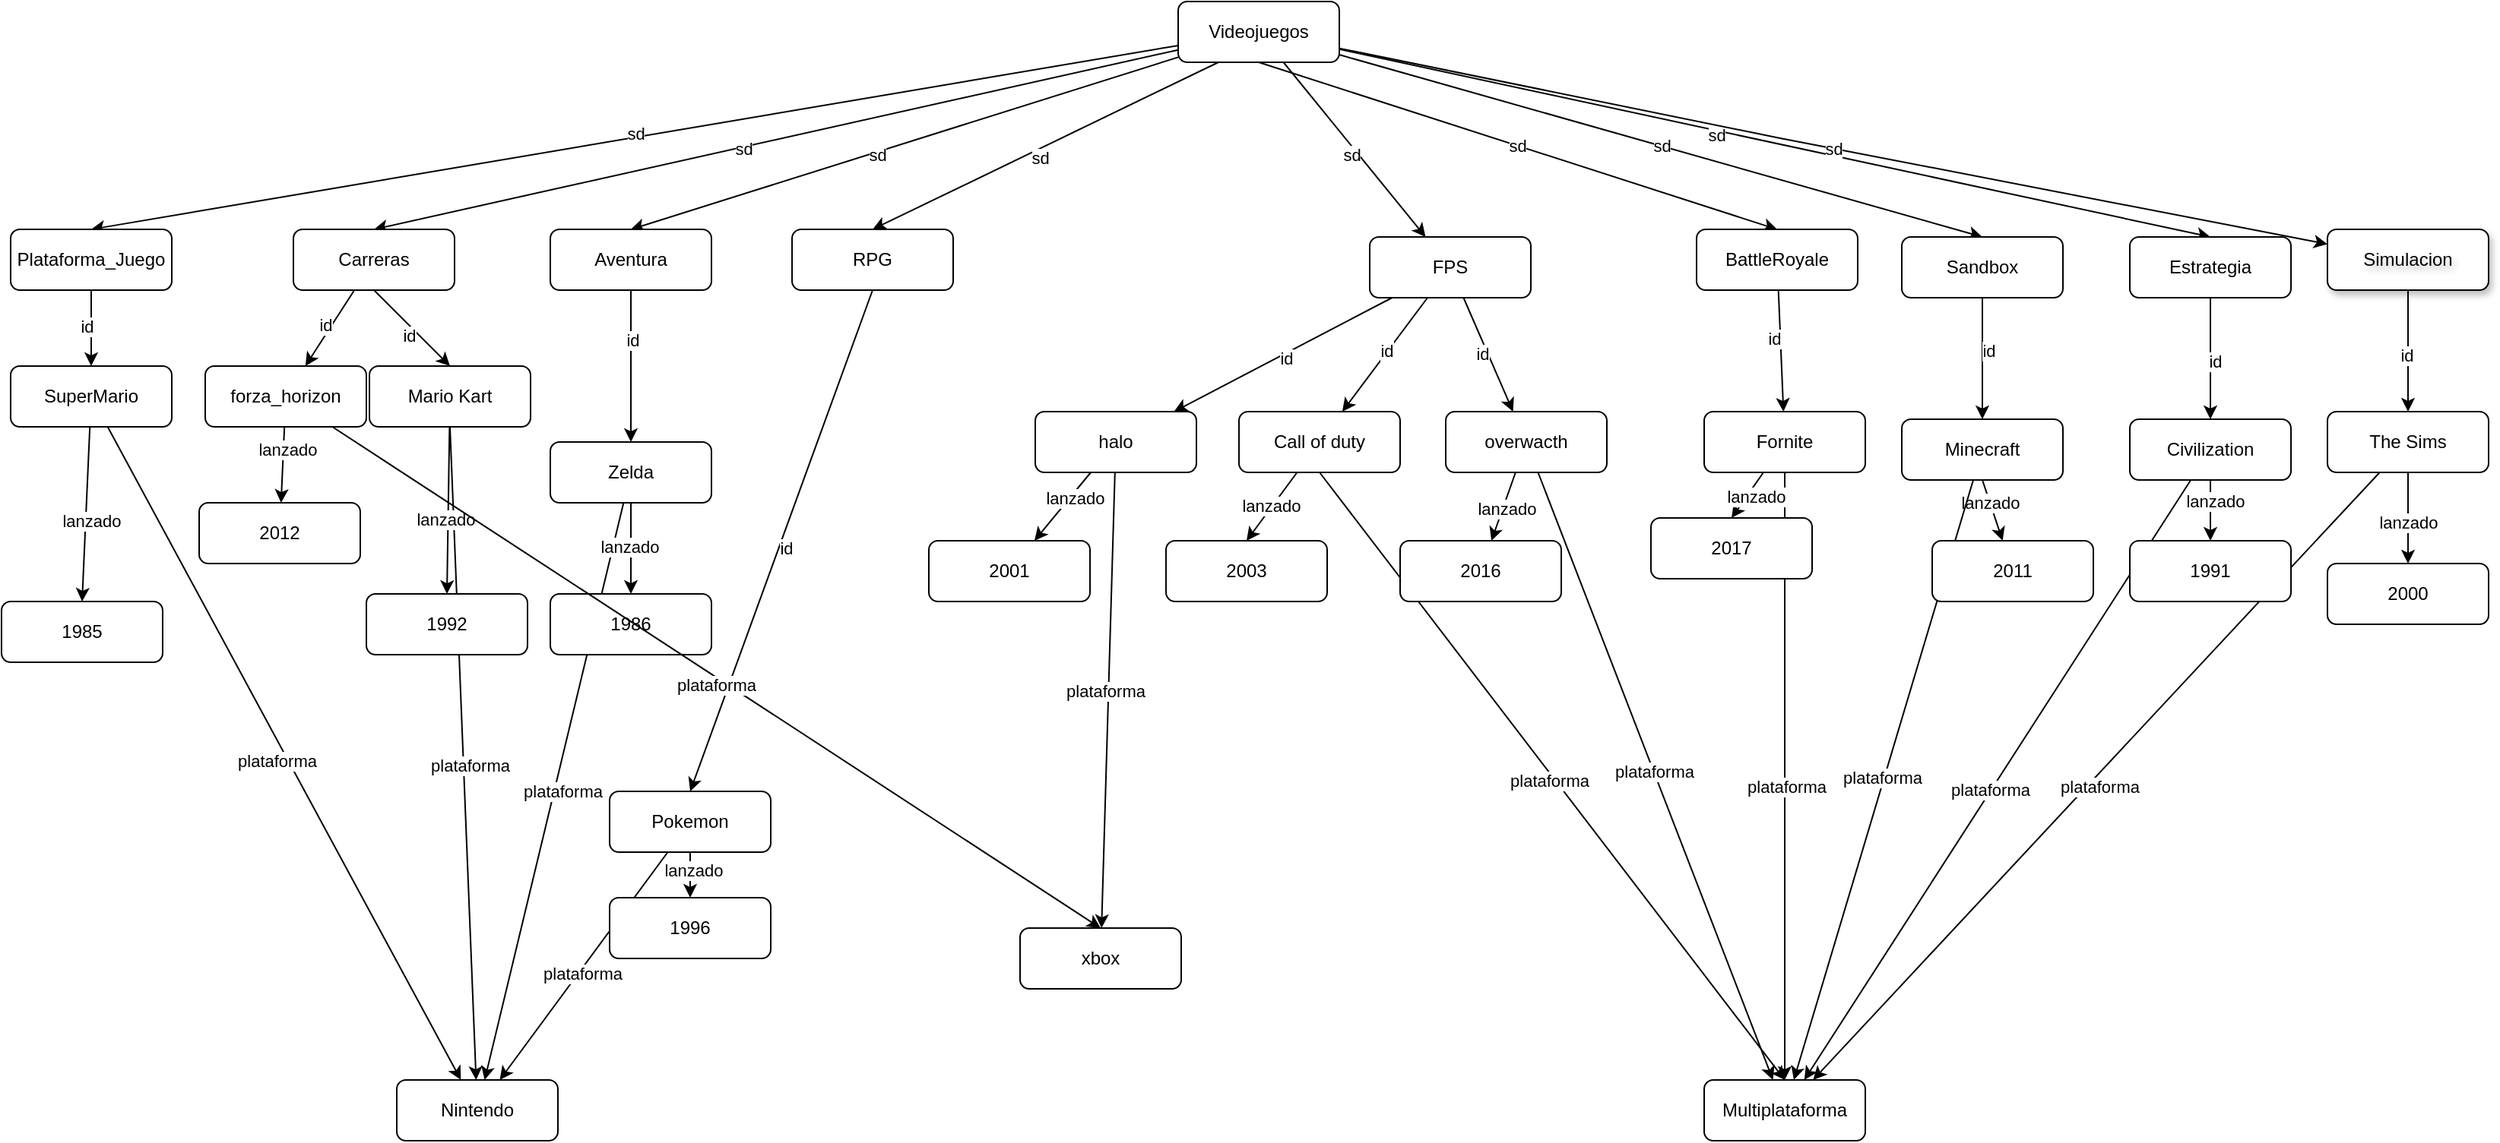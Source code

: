 <mxfile version="24.5.4" type="device">
  <diagram name="Página-1" id="hcWgy5PvwUK4jgUH3Iff">
    <mxGraphModel dx="2074" dy="1098" grid="1" gridSize="10" guides="1" tooltips="1" connect="1" arrows="1" fold="1" page="1" pageScale="1" pageWidth="1654" pageHeight="1169" math="0" shadow="0">
      <root>
        <mxCell id="0" />
        <mxCell id="1" parent="0" />
        <mxCell id="spRLWSc7RttgzbPWyASP-35" style="rounded=0;orthogonalLoop=1;jettySize=auto;html=1;entryX=0.5;entryY=0;entryDx=0;entryDy=0;" parent="1" source="spRLWSc7RttgzbPWyASP-1" target="spRLWSc7RttgzbPWyASP-2" edge="1">
          <mxGeometry relative="1" as="geometry">
            <mxPoint x="674" y="310" as="sourcePoint" />
          </mxGeometry>
        </mxCell>
        <mxCell id="7oj9rfEBmh7q5hDcnRv2-73" value="sd" style="edgeLabel;html=1;align=center;verticalAlign=middle;resizable=0;points=[];" parent="spRLWSc7RttgzbPWyASP-35" vertex="1" connectable="0">
          <mxGeometry x="-0.003" y="-3" relative="1" as="geometry">
            <mxPoint as="offset" />
          </mxGeometry>
        </mxCell>
        <mxCell id="spRLWSc7RttgzbPWyASP-36" style="rounded=0;orthogonalLoop=1;jettySize=auto;html=1;entryX=0.5;entryY=0;entryDx=0;entryDy=0;" parent="1" source="spRLWSc7RttgzbPWyASP-1" target="spRLWSc7RttgzbPWyASP-3" edge="1">
          <mxGeometry relative="1" as="geometry">
            <mxPoint x="674" y="310" as="sourcePoint" />
          </mxGeometry>
        </mxCell>
        <mxCell id="7oj9rfEBmh7q5hDcnRv2-74" value="sd" style="edgeLabel;html=1;align=center;verticalAlign=middle;resizable=0;points=[];" parent="spRLWSc7RttgzbPWyASP-36" vertex="1" connectable="0">
          <mxGeometry x="0.084" y="1" relative="1" as="geometry">
            <mxPoint as="offset" />
          </mxGeometry>
        </mxCell>
        <mxCell id="spRLWSc7RttgzbPWyASP-37" style="rounded=0;orthogonalLoop=1;jettySize=auto;html=1;entryX=0.5;entryY=0;entryDx=0;entryDy=0;" parent="1" source="spRLWSc7RttgzbPWyASP-1" target="spRLWSc7RttgzbPWyASP-4" edge="1">
          <mxGeometry relative="1" as="geometry">
            <mxPoint x="674" y="310" as="sourcePoint" />
          </mxGeometry>
        </mxCell>
        <mxCell id="7oj9rfEBmh7q5hDcnRv2-75" value="sd" style="edgeLabel;html=1;align=center;verticalAlign=middle;resizable=0;points=[];" parent="spRLWSc7RttgzbPWyASP-37" vertex="1" connectable="0">
          <mxGeometry x="0.106" y="2" relative="1" as="geometry">
            <mxPoint as="offset" />
          </mxGeometry>
        </mxCell>
        <mxCell id="spRLWSc7RttgzbPWyASP-38" style="rounded=0;orthogonalLoop=1;jettySize=auto;html=1;exitX=0.25;exitY=1;exitDx=0;exitDy=0;entryX=0.5;entryY=0;entryDx=0;entryDy=0;" parent="1" source="spRLWSc7RttgzbPWyASP-1" target="spRLWSc7RttgzbPWyASP-5" edge="1">
          <mxGeometry relative="1" as="geometry">
            <mxPoint x="674" y="310" as="sourcePoint" />
          </mxGeometry>
        </mxCell>
        <mxCell id="7oj9rfEBmh7q5hDcnRv2-76" value="sd" style="edgeLabel;html=1;align=center;verticalAlign=middle;resizable=0;points=[];" parent="spRLWSc7RttgzbPWyASP-38" vertex="1" connectable="0">
          <mxGeometry x="0.047" y="6" relative="1" as="geometry">
            <mxPoint x="-1" as="offset" />
          </mxGeometry>
        </mxCell>
        <mxCell id="spRLWSc7RttgzbPWyASP-40" value="sd" style="rounded=0;orthogonalLoop=1;jettySize=auto;html=1;entryX=0.5;entryY=0;entryDx=0;entryDy=0;" parent="1" source="spRLWSc7RttgzbPWyASP-1" target="spRLWSc7RttgzbPWyASP-7" edge="1">
          <mxGeometry relative="1" as="geometry">
            <mxPoint x="674" y="310" as="sourcePoint" />
          </mxGeometry>
        </mxCell>
        <mxCell id="spRLWSc7RttgzbPWyASP-42" style="rounded=0;orthogonalLoop=1;jettySize=auto;html=1;entryX=0.5;entryY=0;entryDx=0;entryDy=0;" parent="1" source="spRLWSc7RttgzbPWyASP-1" target="spRLWSc7RttgzbPWyASP-9" edge="1">
          <mxGeometry relative="1" as="geometry">
            <mxPoint x="674" y="310" as="sourcePoint" />
          </mxGeometry>
        </mxCell>
        <mxCell id="7oj9rfEBmh7q5hDcnRv2-78" value="sd" style="edgeLabel;html=1;align=center;verticalAlign=middle;resizable=0;points=[];" parent="spRLWSc7RttgzbPWyASP-42" vertex="1" connectable="0">
          <mxGeometry x="-0.129" y="-3" relative="1" as="geometry">
            <mxPoint x="-1" as="offset" />
          </mxGeometry>
        </mxCell>
        <mxCell id="spRLWSc7RttgzbPWyASP-77" value="sd" style="rounded=0;orthogonalLoop=1;jettySize=auto;html=1;exitX=0.5;exitY=1;exitDx=0;exitDy=0;entryX=0.5;entryY=0;entryDx=0;entryDy=0;" parent="1" source="spRLWSc7RttgzbPWyASP-1" target="spRLWSc7RttgzbPWyASP-6" edge="1">
          <mxGeometry relative="1" as="geometry">
            <Array as="points" />
          </mxGeometry>
        </mxCell>
        <mxCell id="7oj9rfEBmh7q5hDcnRv2-10" style="rounded=0;orthogonalLoop=1;jettySize=auto;html=1;" parent="1" source="spRLWSc7RttgzbPWyASP-1" target="7oj9rfEBmh7q5hDcnRv2-9" edge="1">
          <mxGeometry relative="1" as="geometry" />
        </mxCell>
        <mxCell id="7oj9rfEBmh7q5hDcnRv2-77" value="sd" style="edgeLabel;html=1;align=center;verticalAlign=middle;resizable=0;points=[];" parent="7oj9rfEBmh7q5hDcnRv2-10" vertex="1" connectable="0">
          <mxGeometry x="0.018" y="-4" relative="1" as="geometry">
            <mxPoint as="offset" />
          </mxGeometry>
        </mxCell>
        <mxCell id="7oj9rfEBmh7q5hDcnRv2-30" value="sd" style="rounded=0;orthogonalLoop=1;jettySize=auto;html=1;" parent="1" source="spRLWSc7RttgzbPWyASP-1" target="spRLWSc7RttgzbPWyASP-8" edge="1">
          <mxGeometry relative="1" as="geometry">
            <Array as="points">
              <mxPoint x="1170" y="260" />
            </Array>
          </mxGeometry>
        </mxCell>
        <mxCell id="spRLWSc7RttgzbPWyASP-1" value="Videojuegos" style="rounded=1;whiteSpace=wrap;html=1;" parent="1" vertex="1">
          <mxGeometry x="774" y="170" width="106" height="40" as="geometry" />
        </mxCell>
        <mxCell id="spRLWSc7RttgzbPWyASP-43" style="rounded=0;orthogonalLoop=1;jettySize=auto;html=1;exitX=0.5;exitY=1;exitDx=0;exitDy=0;entryX=0.5;entryY=0;entryDx=0;entryDy=0;" parent="1" source="spRLWSc7RttgzbPWyASP-2" target="spRLWSc7RttgzbPWyASP-10" edge="1">
          <mxGeometry relative="1" as="geometry" />
        </mxCell>
        <mxCell id="7oj9rfEBmh7q5hDcnRv2-52" value="id" style="edgeLabel;html=1;align=center;verticalAlign=middle;resizable=0;points=[];" parent="spRLWSc7RttgzbPWyASP-43" vertex="1" connectable="0">
          <mxGeometry x="-0.068" y="-3" relative="1" as="geometry">
            <mxPoint as="offset" />
          </mxGeometry>
        </mxCell>
        <mxCell id="spRLWSc7RttgzbPWyASP-2" value="Plataforma_Juego" style="rounded=1;whiteSpace=wrap;html=1;" parent="1" vertex="1">
          <mxGeometry x="6" y="320" width="106" height="40" as="geometry" />
        </mxCell>
        <mxCell id="spRLWSc7RttgzbPWyASP-46" style="rounded=0;orthogonalLoop=1;jettySize=auto;html=1;exitX=0.5;exitY=1;exitDx=0;exitDy=0;entryX=0.5;entryY=0;entryDx=0;entryDy=0;" parent="1" source="spRLWSc7RttgzbPWyASP-3" target="spRLWSc7RttgzbPWyASP-14" edge="1">
          <mxGeometry relative="1" as="geometry" />
        </mxCell>
        <mxCell id="7oj9rfEBmh7q5hDcnRv2-53" value="id" style="edgeLabel;html=1;align=center;verticalAlign=middle;resizable=0;points=[];" parent="spRLWSc7RttgzbPWyASP-46" vertex="1" connectable="0">
          <mxGeometry x="0.026" y="-5" relative="1" as="geometry">
            <mxPoint as="offset" />
          </mxGeometry>
        </mxCell>
        <mxCell id="WxrFnW1cN5UPdiqTRyQ3-8" style="rounded=0;orthogonalLoop=1;jettySize=auto;html=1;" edge="1" parent="1" source="spRLWSc7RttgzbPWyASP-3" target="WxrFnW1cN5UPdiqTRyQ3-5">
          <mxGeometry relative="1" as="geometry" />
        </mxCell>
        <mxCell id="WxrFnW1cN5UPdiqTRyQ3-9" value="id" style="edgeLabel;html=1;align=center;verticalAlign=middle;resizable=0;points=[];" vertex="1" connectable="0" parent="WxrFnW1cN5UPdiqTRyQ3-8">
          <mxGeometry x="-0.005" y="-4" relative="1" as="geometry">
            <mxPoint as="offset" />
          </mxGeometry>
        </mxCell>
        <mxCell id="spRLWSc7RttgzbPWyASP-3" value="Carreras" style="rounded=1;whiteSpace=wrap;html=1;" parent="1" vertex="1">
          <mxGeometry x="192" y="320" width="106" height="40" as="geometry" />
        </mxCell>
        <mxCell id="spRLWSc7RttgzbPWyASP-49" style="rounded=0;orthogonalLoop=1;jettySize=auto;html=1;exitX=0.5;exitY=1;exitDx=0;exitDy=0;entryX=0.5;entryY=0;entryDx=0;entryDy=0;" parent="1" source="spRLWSc7RttgzbPWyASP-4" target="spRLWSc7RttgzbPWyASP-17" edge="1">
          <mxGeometry relative="1" as="geometry" />
        </mxCell>
        <mxCell id="7oj9rfEBmh7q5hDcnRv2-54" value="id" style="edgeLabel;html=1;align=center;verticalAlign=middle;resizable=0;points=[];" parent="spRLWSc7RttgzbPWyASP-49" vertex="1" connectable="0">
          <mxGeometry x="-0.346" y="1" relative="1" as="geometry">
            <mxPoint as="offset" />
          </mxGeometry>
        </mxCell>
        <mxCell id="spRLWSc7RttgzbPWyASP-4" value="Aventura" style="rounded=1;whiteSpace=wrap;html=1;" parent="1" vertex="1">
          <mxGeometry x="361" y="320" width="106" height="40" as="geometry" />
        </mxCell>
        <mxCell id="spRLWSc7RttgzbPWyASP-52" style="rounded=0;orthogonalLoop=1;jettySize=auto;html=1;exitX=0.5;exitY=1;exitDx=0;exitDy=0;entryX=0.5;entryY=0;entryDx=0;entryDy=0;" parent="1" source="spRLWSc7RttgzbPWyASP-5" target="spRLWSc7RttgzbPWyASP-20" edge="1">
          <mxGeometry relative="1" as="geometry" />
        </mxCell>
        <mxCell id="7oj9rfEBmh7q5hDcnRv2-56" value="id" style="edgeLabel;html=1;align=center;verticalAlign=middle;resizable=0;points=[];" parent="spRLWSc7RttgzbPWyASP-52" vertex="1" connectable="0">
          <mxGeometry x="0.019" y="4" relative="1" as="geometry">
            <mxPoint as="offset" />
          </mxGeometry>
        </mxCell>
        <mxCell id="spRLWSc7RttgzbPWyASP-5" value="RPG" style="rounded=1;whiteSpace=wrap;html=1;" parent="1" vertex="1">
          <mxGeometry x="520" y="320" width="106" height="40" as="geometry" />
        </mxCell>
        <mxCell id="7oj9rfEBmh7q5hDcnRv2-15" style="rounded=0;orthogonalLoop=1;jettySize=auto;html=1;" parent="1" source="spRLWSc7RttgzbPWyASP-6" target="spRLWSc7RttgzbPWyASP-26" edge="1">
          <mxGeometry relative="1" as="geometry" />
        </mxCell>
        <mxCell id="7oj9rfEBmh7q5hDcnRv2-64" value="id" style="edgeLabel;html=1;align=center;verticalAlign=middle;resizable=0;points=[];" parent="7oj9rfEBmh7q5hDcnRv2-15" vertex="1" connectable="0">
          <mxGeometry x="-0.215" y="-4" relative="1" as="geometry">
            <mxPoint as="offset" />
          </mxGeometry>
        </mxCell>
        <mxCell id="spRLWSc7RttgzbPWyASP-6" value="BattleRoyale" style="rounded=1;whiteSpace=wrap;html=1;" parent="1" vertex="1">
          <mxGeometry x="1115" y="320" width="106" height="40" as="geometry" />
        </mxCell>
        <mxCell id="7oj9rfEBmh7q5hDcnRv2-17" style="rounded=0;orthogonalLoop=1;jettySize=auto;html=1;" parent="1" source="spRLWSc7RttgzbPWyASP-7" target="spRLWSc7RttgzbPWyASP-29" edge="1">
          <mxGeometry relative="1" as="geometry" />
        </mxCell>
        <mxCell id="7oj9rfEBmh7q5hDcnRv2-65" value="id" style="edgeLabel;html=1;align=center;verticalAlign=middle;resizable=0;points=[];" parent="7oj9rfEBmh7q5hDcnRv2-17" vertex="1" connectable="0">
          <mxGeometry x="-0.123" y="4" relative="1" as="geometry">
            <mxPoint as="offset" />
          </mxGeometry>
        </mxCell>
        <mxCell id="spRLWSc7RttgzbPWyASP-7" value="Sandbox" style="rounded=1;whiteSpace=wrap;html=1;" parent="1" vertex="1">
          <mxGeometry x="1250" y="325" width="106" height="40" as="geometry" />
        </mxCell>
        <mxCell id="7oj9rfEBmh7q5hDcnRv2-19" style="rounded=0;orthogonalLoop=1;jettySize=auto;html=1;" parent="1" source="spRLWSc7RttgzbPWyASP-8" target="spRLWSc7RttgzbPWyASP-32" edge="1">
          <mxGeometry relative="1" as="geometry" />
        </mxCell>
        <mxCell id="7oj9rfEBmh7q5hDcnRv2-67" value="id" style="edgeLabel;html=1;align=center;verticalAlign=middle;resizable=0;points=[];" parent="7oj9rfEBmh7q5hDcnRv2-19" vertex="1" connectable="0">
          <mxGeometry x="0.07" y="-1" relative="1" as="geometry">
            <mxPoint as="offset" />
          </mxGeometry>
        </mxCell>
        <mxCell id="spRLWSc7RttgzbPWyASP-8" value="Simulacion" style="rounded=1;whiteSpace=wrap;html=1;strokeColor=default;shadow=1;textShadow=1;" parent="1" vertex="1">
          <mxGeometry x="1530" y="320" width="106" height="40" as="geometry" />
        </mxCell>
        <mxCell id="7oj9rfEBmh7q5hDcnRv2-18" style="rounded=0;orthogonalLoop=1;jettySize=auto;html=1;" parent="1" source="spRLWSc7RttgzbPWyASP-9" target="spRLWSc7RttgzbPWyASP-72" edge="1">
          <mxGeometry relative="1" as="geometry">
            <mxPoint x="1517" y="-24.609" as="sourcePoint" />
          </mxGeometry>
        </mxCell>
        <mxCell id="7oj9rfEBmh7q5hDcnRv2-66" value="id" style="edgeLabel;html=1;align=center;verticalAlign=middle;resizable=0;points=[];" parent="7oj9rfEBmh7q5hDcnRv2-18" vertex="1" connectable="0">
          <mxGeometry x="0.053" y="3" relative="1" as="geometry">
            <mxPoint as="offset" />
          </mxGeometry>
        </mxCell>
        <mxCell id="spRLWSc7RttgzbPWyASP-9" value="Estrategia" style="rounded=1;whiteSpace=wrap;html=1;" parent="1" vertex="1">
          <mxGeometry x="1400" y="325" width="106" height="40" as="geometry" />
        </mxCell>
        <mxCell id="spRLWSc7RttgzbPWyASP-10" value="SuperMario" style="rounded=1;whiteSpace=wrap;html=1;" parent="1" vertex="1">
          <mxGeometry x="6" y="410" width="106" height="40" as="geometry" />
        </mxCell>
        <mxCell id="spRLWSc7RttgzbPWyASP-45" style="rounded=0;orthogonalLoop=1;jettySize=auto;html=1;entryX=0.5;entryY=0;entryDx=0;entryDy=0;" parent="1" source="spRLWSc7RttgzbPWyASP-10" target="spRLWSc7RttgzbPWyASP-12" edge="1">
          <mxGeometry relative="1" as="geometry">
            <mxPoint x="137" y="300" as="sourcePoint" />
          </mxGeometry>
        </mxCell>
        <mxCell id="7oj9rfEBmh7q5hDcnRv2-42" value="lanzado" style="edgeLabel;html=1;align=center;verticalAlign=middle;resizable=0;points=[];" parent="spRLWSc7RttgzbPWyASP-45" vertex="1" connectable="0">
          <mxGeometry x="0.075" y="3" relative="1" as="geometry">
            <mxPoint as="offset" />
          </mxGeometry>
        </mxCell>
        <mxCell id="spRLWSc7RttgzbPWyASP-47" style="rounded=0;orthogonalLoop=1;jettySize=auto;html=1;exitX=0.5;exitY=1;exitDx=0;exitDy=0;" parent="1" source="spRLWSc7RttgzbPWyASP-14" target="spRLWSc7RttgzbPWyASP-15" edge="1">
          <mxGeometry relative="1" as="geometry" />
        </mxCell>
        <mxCell id="7oj9rfEBmh7q5hDcnRv2-59" value="plataforma" style="edgeLabel;html=1;align=center;verticalAlign=middle;resizable=0;points=[];" parent="spRLWSc7RttgzbPWyASP-47" vertex="1" connectable="0">
          <mxGeometry x="0.039" y="4" relative="1" as="geometry">
            <mxPoint as="offset" />
          </mxGeometry>
        </mxCell>
        <mxCell id="spRLWSc7RttgzbPWyASP-14" value="Mario Kart" style="rounded=1;whiteSpace=wrap;html=1;" parent="1" vertex="1">
          <mxGeometry x="242" y="410" width="106" height="40" as="geometry" />
        </mxCell>
        <mxCell id="spRLWSc7RttgzbPWyASP-48" style="rounded=0;orthogonalLoop=1;jettySize=auto;html=1;entryX=0.5;entryY=0;entryDx=0;entryDy=0;" parent="1" source="spRLWSc7RttgzbPWyASP-14" target="spRLWSc7RttgzbPWyASP-16" edge="1">
          <mxGeometry relative="1" as="geometry" />
        </mxCell>
        <mxCell id="7oj9rfEBmh7q5hDcnRv2-44" value="lanzado" style="edgeLabel;html=1;align=center;verticalAlign=middle;resizable=0;points=[];" parent="spRLWSc7RttgzbPWyASP-48" vertex="1" connectable="0">
          <mxGeometry x="0.098" y="-2" relative="1" as="geometry">
            <mxPoint as="offset" />
          </mxGeometry>
        </mxCell>
        <mxCell id="spRLWSc7RttgzbPWyASP-15" value="Nintendo" style="rounded=1;whiteSpace=wrap;html=1;" parent="1" vertex="1">
          <mxGeometry x="260" y="880" width="106" height="40" as="geometry" />
        </mxCell>
        <mxCell id="spRLWSc7RttgzbPWyASP-16" value="1992" style="rounded=1;whiteSpace=wrap;html=1;" parent="1" vertex="1">
          <mxGeometry x="240" y="560" width="106" height="40" as="geometry" />
        </mxCell>
        <mxCell id="7oj9rfEBmh7q5hDcnRv2-22" style="rounded=0;orthogonalLoop=1;jettySize=auto;html=1;" parent="1" source="spRLWSc7RttgzbPWyASP-17" target="spRLWSc7RttgzbPWyASP-15" edge="1">
          <mxGeometry relative="1" as="geometry" />
        </mxCell>
        <mxCell id="7oj9rfEBmh7q5hDcnRv2-60" value="plataforma" style="edgeLabel;html=1;align=center;verticalAlign=middle;resizable=0;points=[];" parent="7oj9rfEBmh7q5hDcnRv2-22" vertex="1" connectable="0">
          <mxGeometry x="-0.01" y="5" relative="1" as="geometry">
            <mxPoint as="offset" />
          </mxGeometry>
        </mxCell>
        <mxCell id="spRLWSc7RttgzbPWyASP-17" value="Zelda" style="rounded=1;whiteSpace=wrap;html=1;" parent="1" vertex="1">
          <mxGeometry x="361" y="460" width="106" height="40" as="geometry" />
        </mxCell>
        <mxCell id="spRLWSc7RttgzbPWyASP-51" style="rounded=0;orthogonalLoop=1;jettySize=auto;html=1;entryX=0.5;entryY=0;entryDx=0;entryDy=0;" parent="1" source="spRLWSc7RttgzbPWyASP-17" target="spRLWSc7RttgzbPWyASP-19" edge="1">
          <mxGeometry relative="1" as="geometry" />
        </mxCell>
        <mxCell id="7oj9rfEBmh7q5hDcnRv2-45" value="lanzado" style="edgeLabel;html=1;align=center;verticalAlign=middle;resizable=0;points=[];" parent="spRLWSc7RttgzbPWyASP-51" vertex="1" connectable="0">
          <mxGeometry x="-0.028" y="-1" relative="1" as="geometry">
            <mxPoint as="offset" />
          </mxGeometry>
        </mxCell>
        <mxCell id="spRLWSc7RttgzbPWyASP-19" value="1986" style="rounded=1;whiteSpace=wrap;html=1;" parent="1" vertex="1">
          <mxGeometry x="361" y="560" width="106" height="40" as="geometry" />
        </mxCell>
        <mxCell id="7oj9rfEBmh7q5hDcnRv2-23" style="rounded=0;orthogonalLoop=1;jettySize=auto;html=1;" parent="1" source="spRLWSc7RttgzbPWyASP-20" target="spRLWSc7RttgzbPWyASP-15" edge="1">
          <mxGeometry relative="1" as="geometry" />
        </mxCell>
        <mxCell id="7oj9rfEBmh7q5hDcnRv2-61" value="plataforma" style="edgeLabel;html=1;align=center;verticalAlign=middle;resizable=0;points=[];" parent="7oj9rfEBmh7q5hDcnRv2-23" vertex="1" connectable="0">
          <mxGeometry x="0.053" y="1" relative="1" as="geometry">
            <mxPoint x="1" as="offset" />
          </mxGeometry>
        </mxCell>
        <mxCell id="spRLWSc7RttgzbPWyASP-20" value="Pokemon" style="rounded=1;whiteSpace=wrap;html=1;" parent="1" vertex="1">
          <mxGeometry x="400" y="690" width="106" height="40" as="geometry" />
        </mxCell>
        <mxCell id="spRLWSc7RttgzbPWyASP-54" style="rounded=0;orthogonalLoop=1;jettySize=auto;html=1;entryX=0.5;entryY=0;entryDx=0;entryDy=0;" parent="1" source="spRLWSc7RttgzbPWyASP-20" target="spRLWSc7RttgzbPWyASP-22" edge="1">
          <mxGeometry relative="1" as="geometry" />
        </mxCell>
        <mxCell id="7oj9rfEBmh7q5hDcnRv2-57" value="lanzado" style="edgeLabel;html=1;align=center;verticalAlign=middle;resizable=0;points=[];" parent="spRLWSc7RttgzbPWyASP-54" vertex="1" connectable="0">
          <mxGeometry x="-0.231" y="2" relative="1" as="geometry">
            <mxPoint as="offset" />
          </mxGeometry>
        </mxCell>
        <mxCell id="spRLWSc7RttgzbPWyASP-22" value="1996" style="rounded=1;whiteSpace=wrap;html=1;" parent="1" vertex="1">
          <mxGeometry x="400" y="760" width="106" height="40" as="geometry" />
        </mxCell>
        <mxCell id="spRLWSc7RttgzbPWyASP-56" style="rounded=0;orthogonalLoop=1;jettySize=auto;html=1;exitX=0.5;exitY=1;exitDx=0;exitDy=0;entryX=0.5;entryY=0;entryDx=0;entryDy=0;" parent="1" source="spRLWSc7RttgzbPWyASP-23" target="spRLWSc7RttgzbPWyASP-24" edge="1">
          <mxGeometry relative="1" as="geometry" />
        </mxCell>
        <mxCell id="7oj9rfEBmh7q5hDcnRv2-62" value="plataforma" style="edgeLabel;html=1;align=center;verticalAlign=middle;resizable=0;points=[];" parent="spRLWSc7RttgzbPWyASP-56" vertex="1" connectable="0">
          <mxGeometry x="0.003" y="-3" relative="1" as="geometry">
            <mxPoint as="offset" />
          </mxGeometry>
        </mxCell>
        <mxCell id="spRLWSc7RttgzbPWyASP-23" value="Call of duty" style="rounded=1;whiteSpace=wrap;html=1;" parent="1" vertex="1">
          <mxGeometry x="814" y="440" width="106" height="40" as="geometry" />
        </mxCell>
        <mxCell id="spRLWSc7RttgzbPWyASP-57" style="rounded=0;orthogonalLoop=1;jettySize=auto;html=1;entryX=0.5;entryY=0;entryDx=0;entryDy=0;" parent="1" source="spRLWSc7RttgzbPWyASP-23" target="spRLWSc7RttgzbPWyASP-25" edge="1">
          <mxGeometry relative="1" as="geometry" />
        </mxCell>
        <mxCell id="7oj9rfEBmh7q5hDcnRv2-46" value="lanzado" style="edgeLabel;html=1;align=center;verticalAlign=middle;resizable=0;points=[];" parent="spRLWSc7RttgzbPWyASP-57" vertex="1" connectable="0">
          <mxGeometry x="-0.009" y="-1" relative="1" as="geometry">
            <mxPoint as="offset" />
          </mxGeometry>
        </mxCell>
        <mxCell id="spRLWSc7RttgzbPWyASP-24" value="Multiplataforma" style="rounded=1;whiteSpace=wrap;html=1;" parent="1" vertex="1">
          <mxGeometry x="1120" y="880" width="106" height="40" as="geometry" />
        </mxCell>
        <mxCell id="spRLWSc7RttgzbPWyASP-25" value="2003" style="rounded=1;whiteSpace=wrap;html=1;" parent="1" vertex="1">
          <mxGeometry x="766" y="525" width="106" height="40" as="geometry" />
        </mxCell>
        <mxCell id="7oj9rfEBmh7q5hDcnRv2-31" style="rounded=0;orthogonalLoop=1;jettySize=auto;html=1;" parent="1" source="spRLWSc7RttgzbPWyASP-26" target="spRLWSc7RttgzbPWyASP-24" edge="1">
          <mxGeometry relative="1" as="geometry" />
        </mxCell>
        <mxCell id="7oj9rfEBmh7q5hDcnRv2-69" value="plataforma" style="edgeLabel;html=1;align=center;verticalAlign=middle;resizable=0;points=[];" parent="7oj9rfEBmh7q5hDcnRv2-31" vertex="1" connectable="0">
          <mxGeometry x="0.036" y="1" relative="1" as="geometry">
            <mxPoint as="offset" />
          </mxGeometry>
        </mxCell>
        <mxCell id="spRLWSc7RttgzbPWyASP-26" value="Fornite" style="rounded=1;whiteSpace=wrap;html=1;perimeter=rectanglePerimeter;" parent="1" vertex="1">
          <mxGeometry x="1120" y="440" width="106" height="40" as="geometry" />
        </mxCell>
        <mxCell id="spRLWSc7RttgzbPWyASP-60" style="rounded=0;orthogonalLoop=1;jettySize=auto;html=1;entryX=0.5;entryY=0;entryDx=0;entryDy=0;" parent="1" source="spRLWSc7RttgzbPWyASP-26" target="spRLWSc7RttgzbPWyASP-28" edge="1">
          <mxGeometry relative="1" as="geometry">
            <mxPoint x="1369.0" y="539.94" as="sourcePoint" />
          </mxGeometry>
        </mxCell>
        <mxCell id="7oj9rfEBmh7q5hDcnRv2-48" value="lanzado" style="edgeLabel;html=1;align=center;verticalAlign=middle;resizable=0;points=[];" parent="spRLWSc7RttgzbPWyASP-60" vertex="1" connectable="0">
          <mxGeometry x="-0.137" y="4" relative="1" as="geometry">
            <mxPoint x="1" as="offset" />
          </mxGeometry>
        </mxCell>
        <mxCell id="spRLWSc7RttgzbPWyASP-28" value="2017" style="rounded=1;whiteSpace=wrap;html=1;" parent="1" vertex="1">
          <mxGeometry x="1085" y="510" width="106" height="40" as="geometry" />
        </mxCell>
        <mxCell id="spRLWSc7RttgzbPWyASP-62" style="rounded=0;orthogonalLoop=1;jettySize=auto;html=1;exitX=0.5;exitY=1;exitDx=0;exitDy=0;" parent="1" source="spRLWSc7RttgzbPWyASP-29" target="spRLWSc7RttgzbPWyASP-31" edge="1">
          <mxGeometry relative="1" as="geometry">
            <mxPoint x="1541.167" y="375" as="targetPoint" />
          </mxGeometry>
        </mxCell>
        <mxCell id="7oj9rfEBmh7q5hDcnRv2-49" value="lanzado" style="edgeLabel;html=1;align=center;verticalAlign=middle;resizable=0;points=[];" parent="spRLWSc7RttgzbPWyASP-62" vertex="1" connectable="0">
          <mxGeometry x="-0.236" relative="1" as="geometry">
            <mxPoint as="offset" />
          </mxGeometry>
        </mxCell>
        <mxCell id="7oj9rfEBmh7q5hDcnRv2-32" style="rounded=0;orthogonalLoop=1;jettySize=auto;html=1;" parent="1" source="spRLWSc7RttgzbPWyASP-29" target="spRLWSc7RttgzbPWyASP-24" edge="1">
          <mxGeometry relative="1" as="geometry" />
        </mxCell>
        <mxCell id="7oj9rfEBmh7q5hDcnRv2-70" value="plataforma" style="edgeLabel;html=1;align=center;verticalAlign=middle;resizable=0;points=[];" parent="7oj9rfEBmh7q5hDcnRv2-32" vertex="1" connectable="0">
          <mxGeometry x="-0.007" y="-2" relative="1" as="geometry">
            <mxPoint as="offset" />
          </mxGeometry>
        </mxCell>
        <mxCell id="spRLWSc7RttgzbPWyASP-29" value="Minecraft" style="rounded=1;whiteSpace=wrap;html=1;" parent="1" vertex="1">
          <mxGeometry x="1250" y="445" width="106" height="40" as="geometry" />
        </mxCell>
        <mxCell id="spRLWSc7RttgzbPWyASP-31" value="2011" style="rounded=1;whiteSpace=wrap;html=1;" parent="1" vertex="1">
          <mxGeometry x="1270" y="525" width="106" height="40" as="geometry" />
        </mxCell>
        <mxCell id="7oj9rfEBmh7q5hDcnRv2-43" style="rounded=0;orthogonalLoop=1;jettySize=auto;html=1;" parent="1" source="spRLWSc7RttgzbPWyASP-32" target="spRLWSc7RttgzbPWyASP-24" edge="1">
          <mxGeometry relative="1" as="geometry" />
        </mxCell>
        <mxCell id="7oj9rfEBmh7q5hDcnRv2-72" value="plataforma" style="edgeLabel;html=1;align=center;verticalAlign=middle;resizable=0;points=[];" parent="7oj9rfEBmh7q5hDcnRv2-43" vertex="1" connectable="0">
          <mxGeometry x="0.011" y="5" relative="1" as="geometry">
            <mxPoint y="1" as="offset" />
          </mxGeometry>
        </mxCell>
        <mxCell id="spRLWSc7RttgzbPWyASP-32" value="The Sims" style="rounded=1;whiteSpace=wrap;html=1;" parent="1" vertex="1">
          <mxGeometry x="1530" y="440" width="106" height="40" as="geometry" />
        </mxCell>
        <mxCell id="spRLWSc7RttgzbPWyASP-66" style="rounded=0;orthogonalLoop=1;jettySize=auto;html=1;entryX=0.5;entryY=0;entryDx=0;entryDy=0;" parent="1" source="spRLWSc7RttgzbPWyASP-32" target="spRLWSc7RttgzbPWyASP-34" edge="1">
          <mxGeometry relative="1" as="geometry">
            <mxPoint x="802" y="-70" as="sourcePoint" />
          </mxGeometry>
        </mxCell>
        <mxCell id="7oj9rfEBmh7q5hDcnRv2-51" value="lanzado" style="edgeLabel;html=1;align=center;verticalAlign=middle;resizable=0;points=[];" parent="spRLWSc7RttgzbPWyASP-66" vertex="1" connectable="0">
          <mxGeometry x="0.09" relative="1" as="geometry">
            <mxPoint as="offset" />
          </mxGeometry>
        </mxCell>
        <mxCell id="spRLWSc7RttgzbPWyASP-34" value="2000" style="rounded=1;whiteSpace=wrap;html=1;" parent="1" vertex="1">
          <mxGeometry x="1530" y="540" width="106" height="40" as="geometry" />
        </mxCell>
        <mxCell id="7oj9rfEBmh7q5hDcnRv2-34" style="rounded=0;orthogonalLoop=1;jettySize=auto;html=1;" parent="1" source="spRLWSc7RttgzbPWyASP-72" target="spRLWSc7RttgzbPWyASP-24" edge="1">
          <mxGeometry relative="1" as="geometry" />
        </mxCell>
        <mxCell id="7oj9rfEBmh7q5hDcnRv2-71" value="plataforma" style="edgeLabel;html=1;align=center;verticalAlign=middle;resizable=0;points=[];" parent="7oj9rfEBmh7q5hDcnRv2-34" vertex="1" connectable="0">
          <mxGeometry x="0.036" y="-1" relative="1" as="geometry">
            <mxPoint as="offset" />
          </mxGeometry>
        </mxCell>
        <mxCell id="spRLWSc7RttgzbPWyASP-72" value="Civilization" style="rounded=1;whiteSpace=wrap;html=1;" parent="1" vertex="1">
          <mxGeometry x="1400" y="445" width="106" height="40" as="geometry" />
        </mxCell>
        <mxCell id="spRLWSc7RttgzbPWyASP-73" style="rounded=0;orthogonalLoop=1;jettySize=auto;html=1;entryX=0.5;entryY=0;entryDx=0;entryDy=0;" parent="1" source="spRLWSc7RttgzbPWyASP-72" target="spRLWSc7RttgzbPWyASP-75" edge="1">
          <mxGeometry relative="1" as="geometry">
            <mxPoint x="1674.0" y="415" as="sourcePoint" />
          </mxGeometry>
        </mxCell>
        <mxCell id="7oj9rfEBmh7q5hDcnRv2-50" value="lanzado" style="edgeLabel;html=1;align=center;verticalAlign=middle;resizable=0;points=[];" parent="spRLWSc7RttgzbPWyASP-73" vertex="1" connectable="0">
          <mxGeometry x="-0.306" y="3" relative="1" as="geometry">
            <mxPoint as="offset" />
          </mxGeometry>
        </mxCell>
        <mxCell id="spRLWSc7RttgzbPWyASP-75" value="1991" style="rounded=1;whiteSpace=wrap;html=1;" parent="1" vertex="1">
          <mxGeometry x="1400" y="525" width="106" height="40" as="geometry" />
        </mxCell>
        <mxCell id="7oj9rfEBmh7q5hDcnRv2-12" style="rounded=0;orthogonalLoop=1;jettySize=auto;html=1;" parent="1" source="7oj9rfEBmh7q5hDcnRv2-9" target="spRLWSc7RttgzbPWyASP-23" edge="1">
          <mxGeometry relative="1" as="geometry" />
        </mxCell>
        <mxCell id="7oj9rfEBmh7q5hDcnRv2-55" value="id" style="edgeLabel;html=1;align=center;verticalAlign=middle;resizable=0;points=[];" parent="7oj9rfEBmh7q5hDcnRv2-12" vertex="1" connectable="0">
          <mxGeometry x="-0.054" y="-2" relative="1" as="geometry">
            <mxPoint x="1" as="offset" />
          </mxGeometry>
        </mxCell>
        <mxCell id="7oj9rfEBmh7q5hDcnRv2-20" style="rounded=0;orthogonalLoop=1;jettySize=auto;html=1;" parent="1" source="7oj9rfEBmh7q5hDcnRv2-9" target="7oj9rfEBmh7q5hDcnRv2-16" edge="1">
          <mxGeometry relative="1" as="geometry" />
        </mxCell>
        <mxCell id="7oj9rfEBmh7q5hDcnRv2-63" value="id" style="edgeLabel;html=1;align=center;verticalAlign=middle;resizable=0;points=[];" parent="7oj9rfEBmh7q5hDcnRv2-20" vertex="1" connectable="0">
          <mxGeometry x="-0.054" y="-4" relative="1" as="geometry">
            <mxPoint as="offset" />
          </mxGeometry>
        </mxCell>
        <mxCell id="WxrFnW1cN5UPdiqTRyQ3-10" style="rounded=0;orthogonalLoop=1;jettySize=auto;html=1;" edge="1" parent="1" source="7oj9rfEBmh7q5hDcnRv2-9" target="WxrFnW1cN5UPdiqTRyQ3-6">
          <mxGeometry relative="1" as="geometry" />
        </mxCell>
        <mxCell id="WxrFnW1cN5UPdiqTRyQ3-11" value="id" style="edgeLabel;html=1;align=center;verticalAlign=middle;resizable=0;points=[];" vertex="1" connectable="0" parent="WxrFnW1cN5UPdiqTRyQ3-10">
          <mxGeometry x="-0.007" y="3" relative="1" as="geometry">
            <mxPoint as="offset" />
          </mxGeometry>
        </mxCell>
        <mxCell id="7oj9rfEBmh7q5hDcnRv2-9" value="FPS" style="rounded=1;whiteSpace=wrap;html=1;" parent="1" vertex="1">
          <mxGeometry x="900" y="325" width="106" height="40" as="geometry" />
        </mxCell>
        <mxCell id="7oj9rfEBmh7q5hDcnRv2-25" style="rounded=0;orthogonalLoop=1;jettySize=auto;html=1;" parent="1" source="7oj9rfEBmh7q5hDcnRv2-16" target="spRLWSc7RttgzbPWyASP-24" edge="1">
          <mxGeometry relative="1" as="geometry" />
        </mxCell>
        <mxCell id="7oj9rfEBmh7q5hDcnRv2-68" value="plataforma" style="edgeLabel;html=1;align=center;verticalAlign=middle;resizable=0;points=[];" parent="7oj9rfEBmh7q5hDcnRv2-25" vertex="1" connectable="0">
          <mxGeometry x="-0.015" relative="1" as="geometry">
            <mxPoint as="offset" />
          </mxGeometry>
        </mxCell>
        <mxCell id="7oj9rfEBmh7q5hDcnRv2-36" style="rounded=0;orthogonalLoop=1;jettySize=auto;html=1;" parent="1" source="7oj9rfEBmh7q5hDcnRv2-16" target="7oj9rfEBmh7q5hDcnRv2-35" edge="1">
          <mxGeometry relative="1" as="geometry" />
        </mxCell>
        <mxCell id="7oj9rfEBmh7q5hDcnRv2-47" value="lanzado" style="edgeLabel;html=1;align=center;verticalAlign=middle;resizable=0;points=[];" parent="7oj9rfEBmh7q5hDcnRv2-36" vertex="1" connectable="0">
          <mxGeometry x="0.045" y="2" relative="1" as="geometry">
            <mxPoint as="offset" />
          </mxGeometry>
        </mxCell>
        <mxCell id="7oj9rfEBmh7q5hDcnRv2-16" value="overwacth" style="rounded=1;whiteSpace=wrap;html=1;" parent="1" vertex="1">
          <mxGeometry x="950" y="440" width="106" height="40" as="geometry" />
        </mxCell>
        <mxCell id="7oj9rfEBmh7q5hDcnRv2-28" value="" style="rounded=0;orthogonalLoop=1;jettySize=auto;html=1;" parent="1" source="spRLWSc7RttgzbPWyASP-10" target="spRLWSc7RttgzbPWyASP-15" edge="1">
          <mxGeometry relative="1" as="geometry">
            <mxPoint x="103" y="450" as="sourcePoint" />
            <mxPoint x="175" y="790" as="targetPoint" />
          </mxGeometry>
        </mxCell>
        <mxCell id="7oj9rfEBmh7q5hDcnRv2-58" value="plataforma" style="edgeLabel;html=1;align=center;verticalAlign=middle;resizable=0;points=[];" parent="7oj9rfEBmh7q5hDcnRv2-28" vertex="1" connectable="0">
          <mxGeometry x="0.006" y="-7" relative="1" as="geometry">
            <mxPoint as="offset" />
          </mxGeometry>
        </mxCell>
        <mxCell id="spRLWSc7RttgzbPWyASP-12" value="1985" style="rounded=1;whiteSpace=wrap;html=1;" parent="1" vertex="1">
          <mxGeometry y="565" width="106" height="40" as="geometry" />
        </mxCell>
        <mxCell id="7oj9rfEBmh7q5hDcnRv2-35" value="2016" style="rounded=1;whiteSpace=wrap;html=1;" parent="1" vertex="1">
          <mxGeometry x="920" y="525" width="106" height="40" as="geometry" />
        </mxCell>
        <mxCell id="WxrFnW1cN5UPdiqTRyQ3-1" value="2001" style="rounded=1;whiteSpace=wrap;html=1;" vertex="1" parent="1">
          <mxGeometry x="610" y="525" width="106" height="40" as="geometry" />
        </mxCell>
        <mxCell id="WxrFnW1cN5UPdiqTRyQ3-3" value="2012" style="rounded=1;whiteSpace=wrap;html=1;" vertex="1" parent="1">
          <mxGeometry x="130" y="500" width="106" height="40" as="geometry" />
        </mxCell>
        <mxCell id="WxrFnW1cN5UPdiqTRyQ3-15" style="rounded=0;orthogonalLoop=1;jettySize=auto;html=1;" edge="1" parent="1" source="WxrFnW1cN5UPdiqTRyQ3-5" target="WxrFnW1cN5UPdiqTRyQ3-3">
          <mxGeometry relative="1" as="geometry" />
        </mxCell>
        <mxCell id="WxrFnW1cN5UPdiqTRyQ3-19" value="lanzado" style="edgeLabel;html=1;align=center;verticalAlign=middle;resizable=0;points=[];" vertex="1" connectable="0" parent="WxrFnW1cN5UPdiqTRyQ3-15">
          <mxGeometry x="-0.417" y="2" relative="1" as="geometry">
            <mxPoint as="offset" />
          </mxGeometry>
        </mxCell>
        <mxCell id="WxrFnW1cN5UPdiqTRyQ3-5" value="forza_horizon" style="rounded=1;whiteSpace=wrap;html=1;" vertex="1" parent="1">
          <mxGeometry x="134" y="410" width="106" height="40" as="geometry" />
        </mxCell>
        <mxCell id="WxrFnW1cN5UPdiqTRyQ3-13" style="rounded=0;orthogonalLoop=1;jettySize=auto;html=1;" edge="1" parent="1" source="WxrFnW1cN5UPdiqTRyQ3-6" target="WxrFnW1cN5UPdiqTRyQ3-7">
          <mxGeometry relative="1" as="geometry" />
        </mxCell>
        <mxCell id="WxrFnW1cN5UPdiqTRyQ3-17" value="plataforma" style="edgeLabel;html=1;align=center;verticalAlign=middle;resizable=0;points=[];" vertex="1" connectable="0" parent="WxrFnW1cN5UPdiqTRyQ3-13">
          <mxGeometry x="-0.042" y="-2" relative="1" as="geometry">
            <mxPoint as="offset" />
          </mxGeometry>
        </mxCell>
        <mxCell id="WxrFnW1cN5UPdiqTRyQ3-14" style="rounded=0;orthogonalLoop=1;jettySize=auto;html=1;" edge="1" parent="1" source="WxrFnW1cN5UPdiqTRyQ3-6" target="WxrFnW1cN5UPdiqTRyQ3-1">
          <mxGeometry relative="1" as="geometry" />
        </mxCell>
        <mxCell id="WxrFnW1cN5UPdiqTRyQ3-18" value="lanzado" style="edgeLabel;html=1;align=center;verticalAlign=middle;resizable=0;points=[];" vertex="1" connectable="0" parent="WxrFnW1cN5UPdiqTRyQ3-14">
          <mxGeometry x="-0.322" y="2" relative="1" as="geometry">
            <mxPoint as="offset" />
          </mxGeometry>
        </mxCell>
        <mxCell id="WxrFnW1cN5UPdiqTRyQ3-6" value="halo" style="rounded=1;whiteSpace=wrap;html=1;" vertex="1" parent="1">
          <mxGeometry x="680" y="440" width="106" height="40" as="geometry" />
        </mxCell>
        <mxCell id="WxrFnW1cN5UPdiqTRyQ3-7" value="xbox" style="rounded=1;whiteSpace=wrap;html=1;" vertex="1" parent="1">
          <mxGeometry x="670" y="780" width="106" height="40" as="geometry" />
        </mxCell>
        <mxCell id="WxrFnW1cN5UPdiqTRyQ3-12" style="rounded=0;orthogonalLoop=1;jettySize=auto;html=1;entryX=0.5;entryY=0;entryDx=0;entryDy=0;" edge="1" parent="1" source="WxrFnW1cN5UPdiqTRyQ3-5" target="WxrFnW1cN5UPdiqTRyQ3-7">
          <mxGeometry relative="1" as="geometry" />
        </mxCell>
        <mxCell id="WxrFnW1cN5UPdiqTRyQ3-16" value="plataforma" style="edgeLabel;html=1;align=center;verticalAlign=middle;resizable=0;points=[];" vertex="1" connectable="0" parent="WxrFnW1cN5UPdiqTRyQ3-12">
          <mxGeometry x="0.007" y="-4" relative="1" as="geometry">
            <mxPoint as="offset" />
          </mxGeometry>
        </mxCell>
      </root>
    </mxGraphModel>
  </diagram>
</mxfile>
